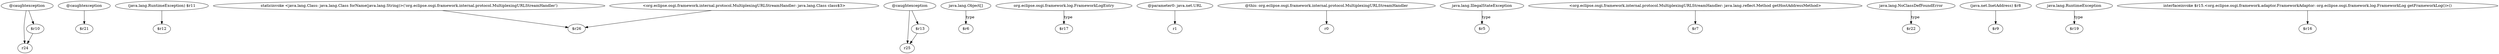 digraph g {
0[label="@caughtexception"]
1[label="r24"]
0->1[label=""]
2[label="@caughtexception"]
3[label="$r21"]
2->3[label=""]
4[label="(java.lang.RuntimeException) $r11"]
5[label="$r12"]
4->5[label=""]
6[label="staticinvoke <java.lang.Class: java.lang.Class forName(java.lang.String)>('org.eclipse.osgi.framework.internal.protocol.MultiplexingURLStreamHandler')"]
7[label="$r26"]
6->7[label=""]
8[label="@caughtexception"]
9[label="r25"]
8->9[label=""]
10[label="java.lang.Object[]"]
11[label="$r6"]
10->11[label="type"]
12[label="$r10"]
12->1[label=""]
13[label="$r13"]
8->13[label=""]
14[label="org.eclipse.osgi.framework.log.FrameworkLogEntry"]
15[label="$r17"]
14->15[label="type"]
16[label="@parameter0: java.net.URL"]
17[label="r1"]
16->17[label=""]
0->12[label=""]
18[label="@this: org.eclipse.osgi.framework.internal.protocol.MultiplexingURLStreamHandler"]
19[label="r0"]
18->19[label=""]
20[label="java.lang.IllegalStateException"]
21[label="$r5"]
20->21[label="type"]
22[label="<org.eclipse.osgi.framework.internal.protocol.MultiplexingURLStreamHandler: java.lang.reflect.Method getHostAddressMethod>"]
23[label="$r7"]
22->23[label=""]
24[label="java.lang.NoClassDefFoundError"]
25[label="$r22"]
24->25[label="type"]
26[label="(java.net.InetAddress) $r8"]
27[label="$r9"]
26->27[label=""]
28[label="java.lang.RuntimeException"]
29[label="$r19"]
28->29[label="type"]
13->9[label=""]
30[label="<org.eclipse.osgi.framework.internal.protocol.MultiplexingURLStreamHandler: java.lang.Class class$3>"]
30->7[label=""]
31[label="interfaceinvoke $r15.<org.eclipse.osgi.framework.adaptor.FrameworkAdaptor: org.eclipse.osgi.framework.log.FrameworkLog getFrameworkLog()>()"]
32[label="$r16"]
31->32[label=""]
}